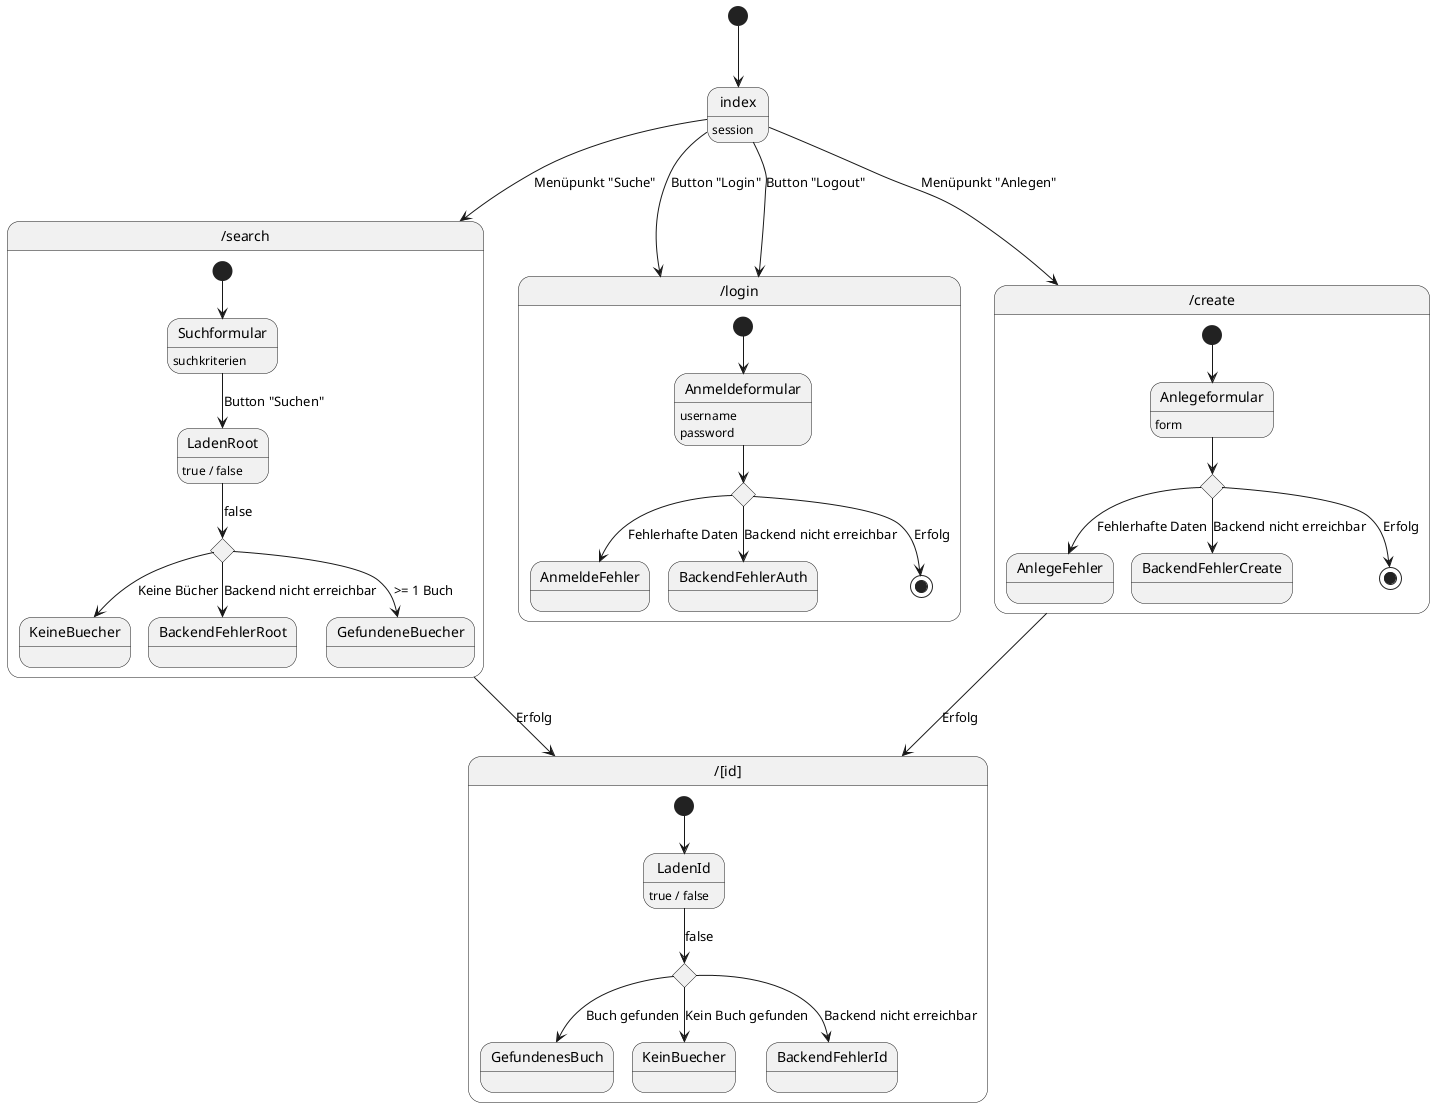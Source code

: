 @startuml Zustandsdiagramm

[*] --> index
index: session
state "/search" as search {

    state Suchergebnis <<choice>>

    [*] --> Suchformular
     Suchformular: suchkriterien
        LadenRoot: true / false
        state Suchergebnis <<choice>>


        Suchformular --> LadenRoot: Button "Suchen"
        LadenRoot --> Suchergebnis: false
        Suchergebnis --> KeineBuecher: Keine Bücher
        Suchergebnis --> BackendFehlerRoot: Backend nicht erreichbar
        Suchergebnis --> GefundeneBuecher: >= 1 Buch

}
state "/login" as auth {
    Anmeldeformular: username
    Anmeldeformular: password
    state Anmeldergebnis <<choice>>

    [*] --> Anmeldeformular
    Anmeldeformular --> Anmeldergebnis
    Anmeldergebnis --> AnmeldeFehler: Fehlerhafte Daten
    Anmeldergebnis --> BackendFehlerAuth: Backend nicht erreichbar
    Anmeldergebnis --> [*]: Erfolg
}

state "/create" as create {
    Anlegeformular: form
    state Anmeldeergebnis <<choice>>

    [*] --> Anlegeformular
    Anlegeformular --> Anmeldeergebnis
    Anmeldeergebnis --> AnlegeFehler: Fehlerhafte Daten
    Anmeldeergebnis --> BackendFehlerCreate: Backend nicht erreichbar
    Anmeldeergebnis --> [*]: Erfolg
}

state "/[id]" as id {
    LadenId: true / false
    state Ladeergebnis <<choice>>

    [*] --> LadenId
    LadenId --> Ladeergebnis: false
    Ladeergebnis --> GefundenesBuch: Buch gefunden
    Ladeergebnis --> KeinBuecher: Kein Buch gefunden
    Ladeergebnis --> BackendFehlerId: Backend nicht erreichbar
}

index --> auth: Button "Login"
index --> auth: Button "Logout"
index --> create: Menüpunkt "Anlegen"
index --> search: Menüpunkt "Suche"
create --> id: Erfolg
search --> id: Erfolg


@enduml